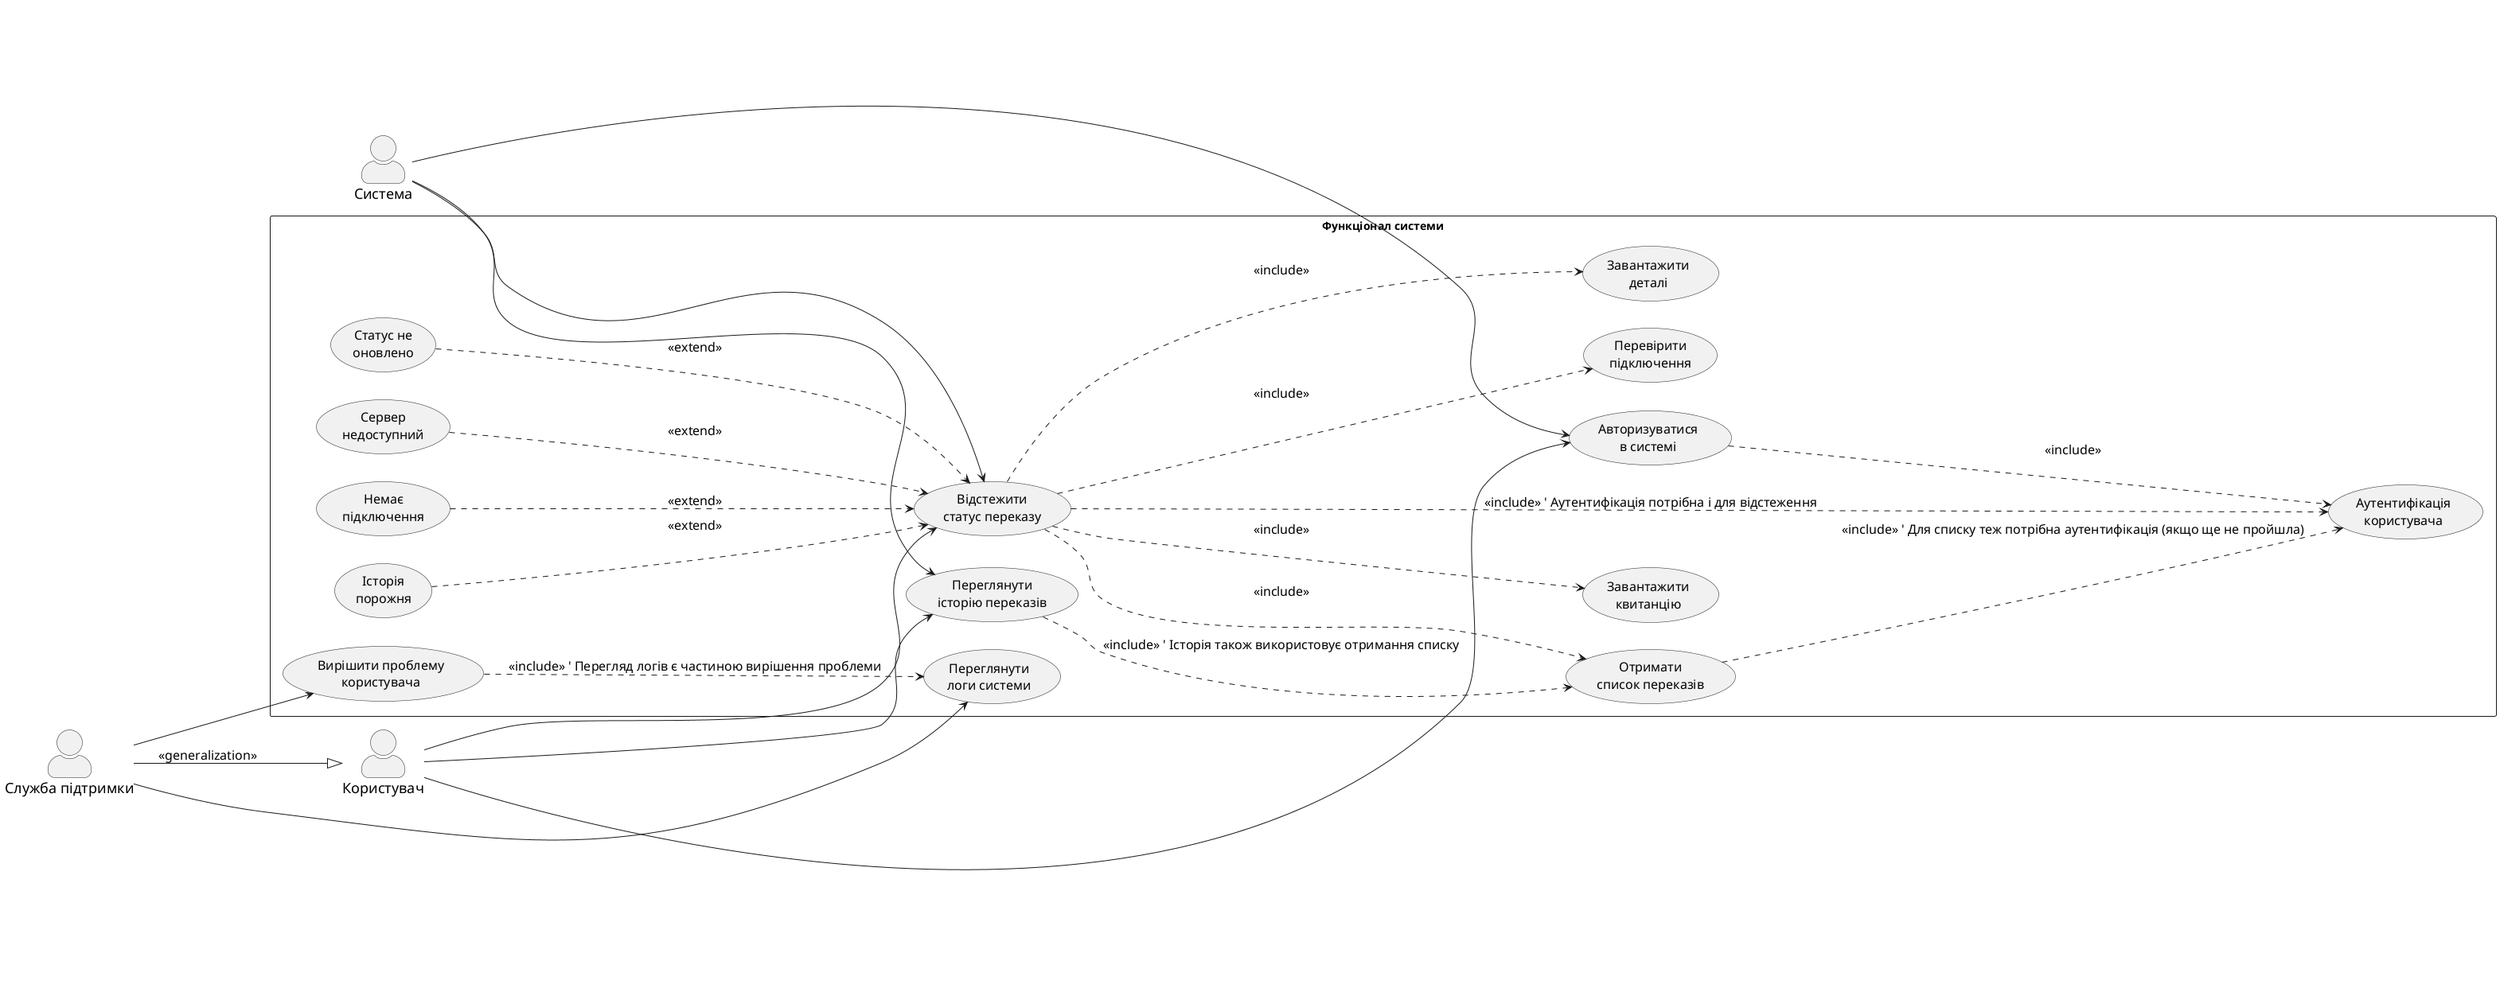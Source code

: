 @startuml
left to right direction

' Стилі (з попереднього коду)
skinparam usecaseFontSize 16
skinparam packageFontSize 20
skinparam packageFontColor #0000FF
skinparam actorFontSize 18
skinparam arrowFontSize 16
skinparam actorStyle awesome
skinparam packageStyle rectangle
skinparam usecaseFontColor Black

' Актори
actor "Користувач" as User
actor "Система" as System
actor "Служба підтримки" as Support

' Успадкування
Support -|> User : <<generalization>>

' Основний пакет варіантів використання
package "Функціонал системи" {
  ' Варіанти використання Користувача
  usecase UC_Login as "Авторизуватися\nв системі"
  usecase UC_Track as "Відстежити\nстатус переказу"
  usecase UC_History as "Переглянути\nісторію переказів"

  ' Варіанти використання Служби підтримки
  usecase UC_ViewLogs as "Переглянути\nлоги системи"
  usecase UC_ResolveIssue as "Вирішити проблему\nкористувача"

  ' Включені Use Cases (пов'язані з Відстежити статус)
  usecase UC_Authenticate as "Аутентифікація\nкористувача"
  usecase UC_CheckInternet as "Перевірити\nпідключення"
  usecase UC_GetList as "Отримати\nсписок переказів"
  usecase UC_GetDetails as "Завантажити\nдеталі"
  usecase UC_GetReceipt as "Завантажити\nквитанцію"

  ' Розширюючі Use Cases (Альтернативні сценарії для Відстежити статус)
  usecase EX_Status as "Статус не\nоновлено"
  usecase EX_Server as "Сервер\nнедоступний"
  usecase EX_NoInternet as "Немає\nпідключення"
  usecase EX_Empty as "Історія\nпорожня"
}

' Зв'язки Актора Користувач
User --> UC_Login
User --> UC_Track
User --> UC_History

' Зв'язки Актора Система (бере участь)
System --> UC_Login
System --> UC_Track
System --> UC_History

' Зв'язки Актора Служба підтримки
' UC_Track успадковано від User
Support --> UC_ViewLogs
Support --> UC_ResolveIssue

' Зв'язки Include
UC_Login ..> UC_Authenticate : <<include>>
UC_Track ..> UC_CheckInternet : <<include>>
UC_Track ..> UC_Authenticate : <<include>> ' Аутентифікація потрібна і для відстеження
UC_Track ..> UC_GetList : <<include>>
UC_History ..> UC_GetList : <<include>> ' Історія також використовує отримання списку
UC_GetList ..> UC_Authenticate : <<include>> ' Для списку теж потрібна аутентифікація (якщо ще не пройшла)

UC_Track ..> UC_GetDetails : <<include>>
UC_Track ..> UC_GetReceipt : <<include>>

UC_ResolveIssue ..> UC_ViewLogs : <<include>> ' Перегляд логів є частиною вирішення проблеми

' Зв'язки Extend
EX_Status ..> UC_Track : <<extend>>
EX_Server ..> UC_Track : <<extend>>
EX_NoInternet ..> UC_Track : <<extend>>
EX_Empty ..> UC_Track : <<extend>>

@enduml